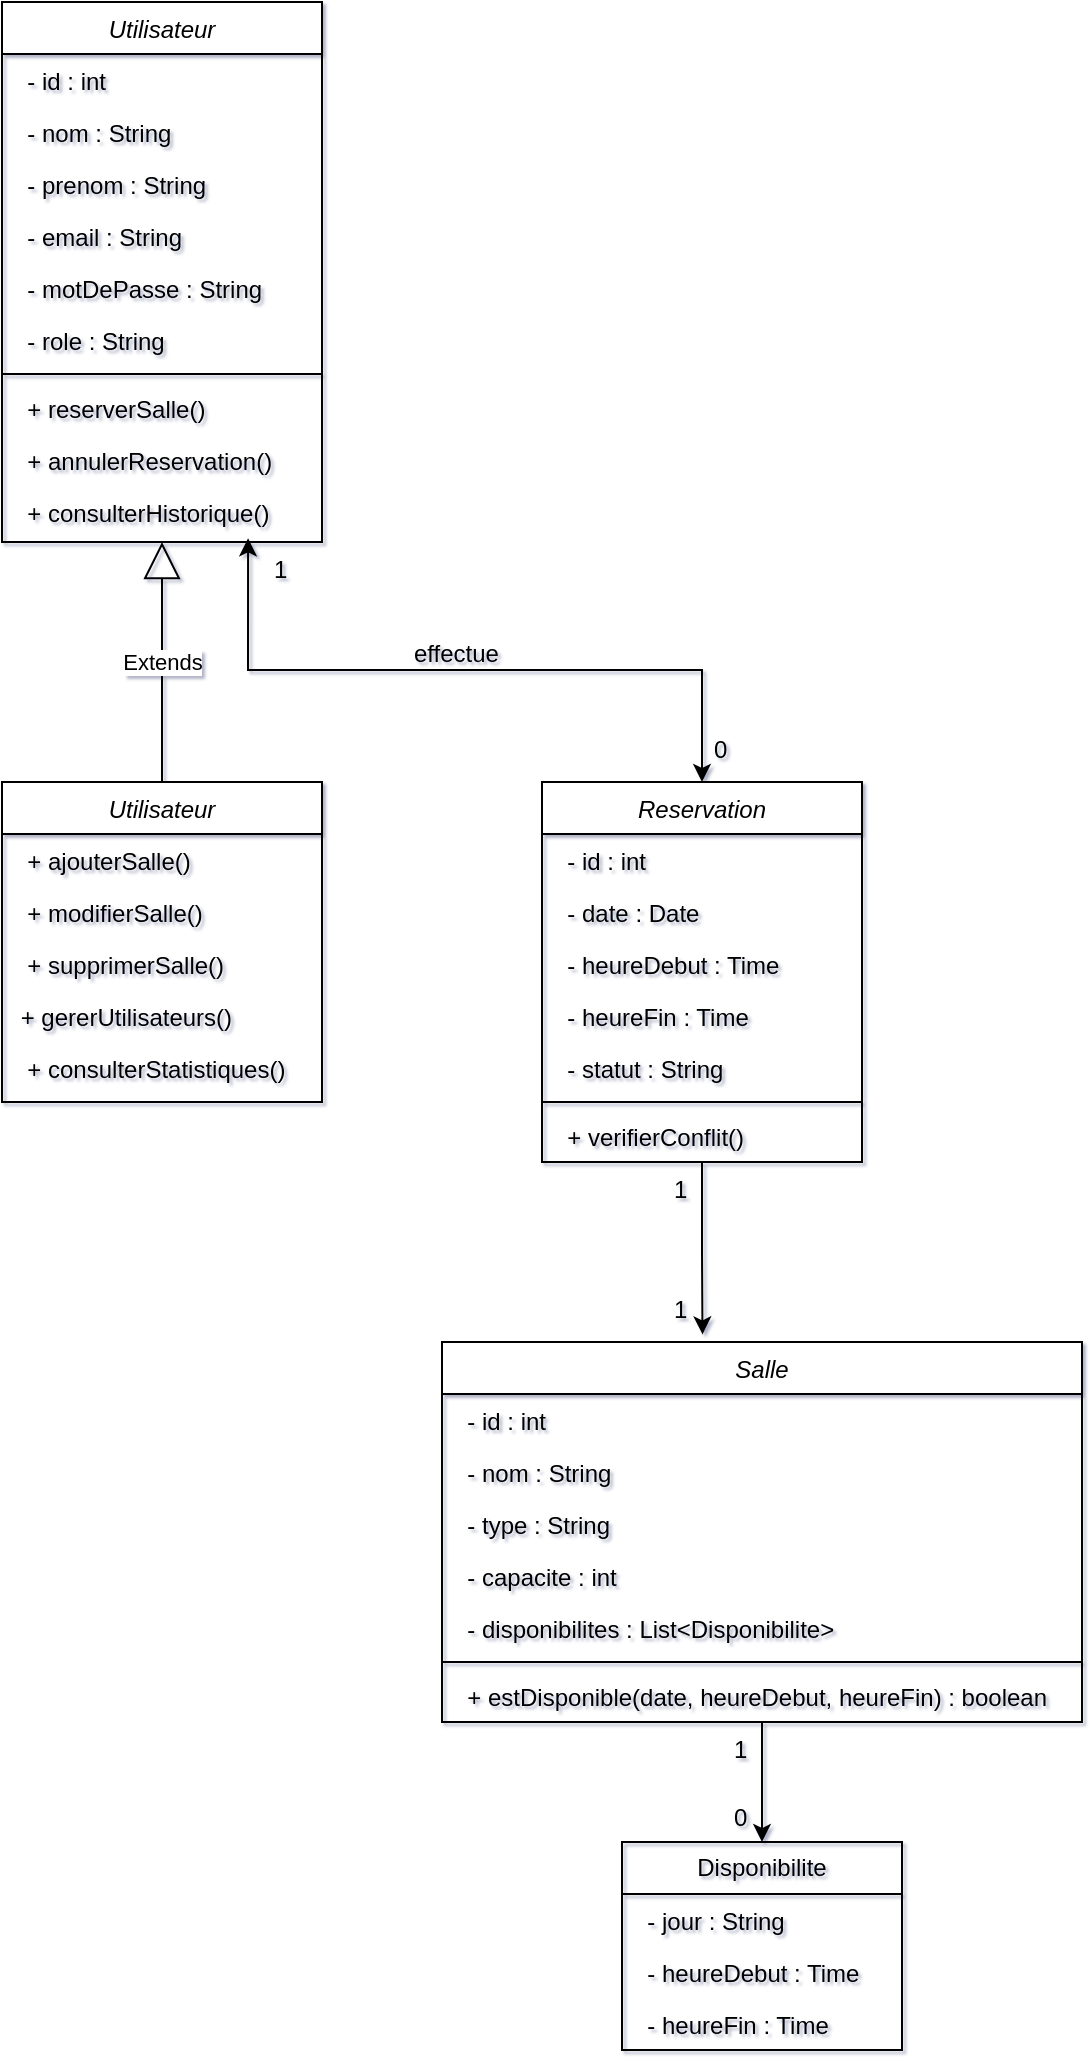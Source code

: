 <mxfile version="27.0.5">
  <diagram id="C5RBs43oDa-KdzZeNtuy" name="Page-1">
    <mxGraphModel dx="1783" dy="1045" grid="1" gridSize="10" guides="1" tooltips="1" connect="1" arrows="1" fold="1" page="1" pageScale="1" pageWidth="827" pageHeight="1169" background="#ffffff" math="0" shadow="1">
      <root>
        <mxCell id="WIyWlLk6GJQsqaUBKTNV-0" />
        <mxCell id="WIyWlLk6GJQsqaUBKTNV-1" parent="WIyWlLk6GJQsqaUBKTNV-0" />
        <mxCell id="zkfFHV4jXpPFQw0GAbJ--0" value="Utilisateur" style="swimlane;fontStyle=2;align=center;verticalAlign=top;childLayout=stackLayout;horizontal=1;startSize=26;horizontalStack=0;resizeParent=1;resizeLast=0;collapsible=1;marginBottom=0;rounded=0;shadow=0;strokeWidth=1;" parent="WIyWlLk6GJQsqaUBKTNV-1" vertex="1">
          <mxGeometry x="220" y="110" width="160" height="270" as="geometry">
            <mxRectangle x="230" y="140" width="160" height="26" as="alternateBounds" />
          </mxGeometry>
        </mxCell>
        <mxCell id="zkfFHV4jXpPFQw0GAbJ--1" value="  - id : int" style="text;align=left;verticalAlign=top;spacingLeft=4;spacingRight=4;overflow=hidden;rotatable=0;points=[[0,0.5],[1,0.5]];portConstraint=eastwest;" parent="zkfFHV4jXpPFQw0GAbJ--0" vertex="1">
          <mxGeometry y="26" width="160" height="26" as="geometry" />
        </mxCell>
        <mxCell id="zkfFHV4jXpPFQw0GAbJ--2" value="  - nom : String" style="text;align=left;verticalAlign=top;spacingLeft=4;spacingRight=4;overflow=hidden;rotatable=0;points=[[0,0.5],[1,0.5]];portConstraint=eastwest;rounded=0;shadow=0;html=0;" parent="zkfFHV4jXpPFQw0GAbJ--0" vertex="1">
          <mxGeometry y="52" width="160" height="26" as="geometry" />
        </mxCell>
        <mxCell id="zkfFHV4jXpPFQw0GAbJ--3" value="  - prenom : String" style="text;align=left;verticalAlign=top;spacingLeft=4;spacingRight=4;overflow=hidden;rotatable=0;points=[[0,0.5],[1,0.5]];portConstraint=eastwest;rounded=0;shadow=0;html=0;" parent="zkfFHV4jXpPFQw0GAbJ--0" vertex="1">
          <mxGeometry y="78" width="160" height="26" as="geometry" />
        </mxCell>
        <mxCell id="PLnAijIGzrxunGsDiSS9-3" value="  - email : String&#xa;" style="text;align=left;verticalAlign=top;spacingLeft=4;spacingRight=4;overflow=hidden;rotatable=0;points=[[0,0.5],[1,0.5]];portConstraint=eastwest;rounded=0;shadow=0;html=0;" vertex="1" parent="zkfFHV4jXpPFQw0GAbJ--0">
          <mxGeometry y="104" width="160" height="26" as="geometry" />
        </mxCell>
        <mxCell id="PLnAijIGzrxunGsDiSS9-4" value="  - motDePasse : String" style="text;align=left;verticalAlign=top;spacingLeft=4;spacingRight=4;overflow=hidden;rotatable=0;points=[[0,0.5],[1,0.5]];portConstraint=eastwest;rounded=0;shadow=0;html=0;" vertex="1" parent="zkfFHV4jXpPFQw0GAbJ--0">
          <mxGeometry y="130" width="160" height="26" as="geometry" />
        </mxCell>
        <mxCell id="PLnAijIGzrxunGsDiSS9-5" value="  - role : String" style="text;align=left;verticalAlign=top;spacingLeft=4;spacingRight=4;overflow=hidden;rotatable=0;points=[[0,0.5],[1,0.5]];portConstraint=eastwest;rounded=0;shadow=0;html=0;" vertex="1" parent="zkfFHV4jXpPFQw0GAbJ--0">
          <mxGeometry y="156" width="160" height="26" as="geometry" />
        </mxCell>
        <mxCell id="PLnAijIGzrxunGsDiSS9-2" value="" style="line;html=1;strokeWidth=1;align=left;verticalAlign=middle;spacingTop=-1;spacingLeft=3;spacingRight=3;rotatable=0;labelPosition=right;points=[];portConstraint=eastwest;" vertex="1" parent="zkfFHV4jXpPFQw0GAbJ--0">
          <mxGeometry y="182" width="160" height="8" as="geometry" />
        </mxCell>
        <mxCell id="PLnAijIGzrxunGsDiSS9-7" value="  + reserverSalle()" style="text;align=left;verticalAlign=top;spacingLeft=4;spacingRight=4;overflow=hidden;rotatable=0;points=[[0,0.5],[1,0.5]];portConstraint=eastwest;rounded=0;shadow=0;html=0;" vertex="1" parent="zkfFHV4jXpPFQw0GAbJ--0">
          <mxGeometry y="190" width="160" height="26" as="geometry" />
        </mxCell>
        <mxCell id="PLnAijIGzrxunGsDiSS9-9" value="  + annulerReservation()&#xa;" style="text;align=left;verticalAlign=top;spacingLeft=4;spacingRight=4;overflow=hidden;rotatable=0;points=[[0,0.5],[1,0.5]];portConstraint=eastwest;rounded=0;shadow=0;html=0;" vertex="1" parent="zkfFHV4jXpPFQw0GAbJ--0">
          <mxGeometry y="216" width="160" height="26" as="geometry" />
        </mxCell>
        <mxCell id="PLnAijIGzrxunGsDiSS9-8" value="  + consulterHistorique()&#xa;" style="text;align=left;verticalAlign=top;spacingLeft=4;spacingRight=4;overflow=hidden;rotatable=0;points=[[0,0.5],[1,0.5]];portConstraint=eastwest;rounded=0;shadow=0;html=0;" vertex="1" parent="zkfFHV4jXpPFQw0GAbJ--0">
          <mxGeometry y="242" width="160" height="26" as="geometry" />
        </mxCell>
        <mxCell id="PLnAijIGzrxunGsDiSS9-10" value="Utilisateur" style="swimlane;fontStyle=2;align=center;verticalAlign=top;childLayout=stackLayout;horizontal=1;startSize=26;horizontalStack=0;resizeParent=1;resizeLast=0;collapsible=1;marginBottom=0;rounded=0;shadow=0;strokeWidth=1;" vertex="1" parent="WIyWlLk6GJQsqaUBKTNV-1">
          <mxGeometry x="220" y="500" width="160" height="160" as="geometry">
            <mxRectangle x="230" y="140" width="160" height="26" as="alternateBounds" />
          </mxGeometry>
        </mxCell>
        <mxCell id="PLnAijIGzrxunGsDiSS9-11" value="  + ajouterSalle()" style="text;align=left;verticalAlign=top;spacingLeft=4;spacingRight=4;overflow=hidden;rotatable=0;points=[[0,0.5],[1,0.5]];portConstraint=eastwest;" vertex="1" parent="PLnAijIGzrxunGsDiSS9-10">
          <mxGeometry y="26" width="160" height="26" as="geometry" />
        </mxCell>
        <mxCell id="PLnAijIGzrxunGsDiSS9-12" value="  + modifierSalle()&#xa;" style="text;align=left;verticalAlign=top;spacingLeft=4;spacingRight=4;overflow=hidden;rotatable=0;points=[[0,0.5],[1,0.5]];portConstraint=eastwest;rounded=0;shadow=0;html=0;" vertex="1" parent="PLnAijIGzrxunGsDiSS9-10">
          <mxGeometry y="52" width="160" height="26" as="geometry" />
        </mxCell>
        <mxCell id="PLnAijIGzrxunGsDiSS9-13" value="  + supprimerSalle()&#xa; " style="text;align=left;verticalAlign=top;spacingLeft=4;spacingRight=4;overflow=hidden;rotatable=0;points=[[0,0.5],[1,0.5]];portConstraint=eastwest;rounded=0;shadow=0;html=0;" vertex="1" parent="PLnAijIGzrxunGsDiSS9-10">
          <mxGeometry y="78" width="160" height="26" as="geometry" />
        </mxCell>
        <mxCell id="PLnAijIGzrxunGsDiSS9-14" value=" + gererUtilisateurs()&#xa;" style="text;align=left;verticalAlign=top;spacingLeft=4;spacingRight=4;overflow=hidden;rotatable=0;points=[[0,0.5],[1,0.5]];portConstraint=eastwest;rounded=0;shadow=0;html=0;" vertex="1" parent="PLnAijIGzrxunGsDiSS9-10">
          <mxGeometry y="104" width="160" height="26" as="geometry" />
        </mxCell>
        <mxCell id="PLnAijIGzrxunGsDiSS9-15" value="  + consulterStatistiques()" style="text;align=left;verticalAlign=top;spacingLeft=4;spacingRight=4;overflow=hidden;rotatable=0;points=[[0,0.5],[1,0.5]];portConstraint=eastwest;rounded=0;shadow=0;html=0;" vertex="1" parent="PLnAijIGzrxunGsDiSS9-10">
          <mxGeometry y="130" width="160" height="26" as="geometry" />
        </mxCell>
        <mxCell id="PLnAijIGzrxunGsDiSS9-25" value="Extends" style="endArrow=block;endSize=16;endFill=0;html=1;rounded=0;exitX=0.5;exitY=0;exitDx=0;exitDy=0;entryX=0.5;entryY=1;entryDx=0;entryDy=0;" edge="1" parent="WIyWlLk6GJQsqaUBKTNV-1" source="PLnAijIGzrxunGsDiSS9-10" target="zkfFHV4jXpPFQw0GAbJ--0">
          <mxGeometry width="160" relative="1" as="geometry">
            <mxPoint x="270" y="450" as="sourcePoint" />
            <mxPoint x="300" y="390" as="targetPoint" />
          </mxGeometry>
        </mxCell>
        <mxCell id="PLnAijIGzrxunGsDiSS9-30" value="Reservation" style="swimlane;fontStyle=2;align=center;verticalAlign=top;childLayout=stackLayout;horizontal=1;startSize=26;horizontalStack=0;resizeParent=1;resizeLast=0;collapsible=1;marginBottom=0;rounded=0;shadow=0;strokeWidth=1;" vertex="1" parent="WIyWlLk6GJQsqaUBKTNV-1">
          <mxGeometry x="490" y="500" width="160" height="190" as="geometry">
            <mxRectangle x="230" y="140" width="160" height="26" as="alternateBounds" />
          </mxGeometry>
        </mxCell>
        <mxCell id="PLnAijIGzrxunGsDiSS9-31" value="  - id : int&#xa;" style="text;align=left;verticalAlign=top;spacingLeft=4;spacingRight=4;overflow=hidden;rotatable=0;points=[[0,0.5],[1,0.5]];portConstraint=eastwest;" vertex="1" parent="PLnAijIGzrxunGsDiSS9-30">
          <mxGeometry y="26" width="160" height="26" as="geometry" />
        </mxCell>
        <mxCell id="PLnAijIGzrxunGsDiSS9-32" value="  - date : Date&#xa;" style="text;align=left;verticalAlign=top;spacingLeft=4;spacingRight=4;overflow=hidden;rotatable=0;points=[[0,0.5],[1,0.5]];portConstraint=eastwest;rounded=0;shadow=0;html=0;" vertex="1" parent="PLnAijIGzrxunGsDiSS9-30">
          <mxGeometry y="52" width="160" height="26" as="geometry" />
        </mxCell>
        <mxCell id="PLnAijIGzrxunGsDiSS9-33" value="  - heureDebut : Time&#xa;" style="text;align=left;verticalAlign=top;spacingLeft=4;spacingRight=4;overflow=hidden;rotatable=0;points=[[0,0.5],[1,0.5]];portConstraint=eastwest;rounded=0;shadow=0;html=0;" vertex="1" parent="PLnAijIGzrxunGsDiSS9-30">
          <mxGeometry y="78" width="160" height="26" as="geometry" />
        </mxCell>
        <mxCell id="PLnAijIGzrxunGsDiSS9-34" value="  - heureFin : Time" style="text;align=left;verticalAlign=top;spacingLeft=4;spacingRight=4;overflow=hidden;rotatable=0;points=[[0,0.5],[1,0.5]];portConstraint=eastwest;rounded=0;shadow=0;html=0;" vertex="1" parent="PLnAijIGzrxunGsDiSS9-30">
          <mxGeometry y="104" width="160" height="26" as="geometry" />
        </mxCell>
        <mxCell id="PLnAijIGzrxunGsDiSS9-35" value="  - statut : String&#xa;" style="text;align=left;verticalAlign=top;spacingLeft=4;spacingRight=4;overflow=hidden;rotatable=0;points=[[0,0.5],[1,0.5]];portConstraint=eastwest;rounded=0;shadow=0;html=0;" vertex="1" parent="PLnAijIGzrxunGsDiSS9-30">
          <mxGeometry y="130" width="160" height="26" as="geometry" />
        </mxCell>
        <mxCell id="PLnAijIGzrxunGsDiSS9-37" value="" style="line;html=1;strokeWidth=1;align=left;verticalAlign=middle;spacingTop=-1;spacingLeft=3;spacingRight=3;rotatable=0;labelPosition=right;points=[];portConstraint=eastwest;" vertex="1" parent="PLnAijIGzrxunGsDiSS9-30">
          <mxGeometry y="156" width="160" height="8" as="geometry" />
        </mxCell>
        <mxCell id="PLnAijIGzrxunGsDiSS9-38" value="  + verifierConflit()&#xa;" style="text;align=left;verticalAlign=top;spacingLeft=4;spacingRight=4;overflow=hidden;rotatable=0;points=[[0,0.5],[1,0.5]];portConstraint=eastwest;rounded=0;shadow=0;html=0;" vertex="1" parent="PLnAijIGzrxunGsDiSS9-30">
          <mxGeometry y="164" width="160" height="26" as="geometry" />
        </mxCell>
        <mxCell id="PLnAijIGzrxunGsDiSS9-44" style="edgeStyle=orthogonalEdgeStyle;rounded=0;orthogonalLoop=1;jettySize=auto;html=1;entryX=0.5;entryY=0;entryDx=0;entryDy=0;" edge="1" parent="WIyWlLk6GJQsqaUBKTNV-1" source="PLnAijIGzrxunGsDiSS9-42" target="PLnAijIGzrxunGsDiSS9-30">
          <mxGeometry relative="1" as="geometry" />
        </mxCell>
        <mxCell id="PLnAijIGzrxunGsDiSS9-42" value="" style="line;strokeWidth=1;fillColor=none;align=left;verticalAlign=middle;spacingTop=-1;spacingLeft=3;spacingRight=3;rotatable=0;labelPosition=right;points=[];portConstraint=eastwest;strokeColor=inherit;" vertex="1" parent="WIyWlLk6GJQsqaUBKTNV-1">
          <mxGeometry x="414" y="440" width="40" height="8" as="geometry" />
        </mxCell>
        <mxCell id="PLnAijIGzrxunGsDiSS9-43" style="edgeStyle=orthogonalEdgeStyle;rounded=0;orthogonalLoop=1;jettySize=auto;html=1;entryX=0.769;entryY=1.006;entryDx=0;entryDy=0;entryPerimeter=0;" edge="1" parent="WIyWlLk6GJQsqaUBKTNV-1" source="PLnAijIGzrxunGsDiSS9-42" target="PLnAijIGzrxunGsDiSS9-8">
          <mxGeometry relative="1" as="geometry" />
        </mxCell>
        <mxCell id="PLnAijIGzrxunGsDiSS9-45" value="effectue" style="text;strokeColor=none;fillColor=none;align=left;verticalAlign=top;spacingLeft=4;spacingRight=4;overflow=hidden;rotatable=0;points=[[0,0.5],[1,0.5]];portConstraint=eastwest;whiteSpace=wrap;html=1;" vertex="1" parent="WIyWlLk6GJQsqaUBKTNV-1">
          <mxGeometry x="420" y="422" width="100" height="26" as="geometry" />
        </mxCell>
        <mxCell id="PLnAijIGzrxunGsDiSS9-46" value="1" style="text;strokeColor=none;fillColor=none;align=left;verticalAlign=top;spacingLeft=4;spacingRight=4;overflow=hidden;rotatable=0;points=[[0,0.5],[1,0.5]];portConstraint=eastwest;whiteSpace=wrap;html=1;" vertex="1" parent="WIyWlLk6GJQsqaUBKTNV-1">
          <mxGeometry x="350" y="380" width="100" height="26" as="geometry" />
        </mxCell>
        <mxCell id="PLnAijIGzrxunGsDiSS9-47" value="0" style="text;strokeColor=none;fillColor=none;align=left;verticalAlign=top;spacingLeft=4;spacingRight=4;overflow=hidden;rotatable=0;points=[[0,0.5],[1,0.5]];portConstraint=eastwest;whiteSpace=wrap;html=1;" vertex="1" parent="WIyWlLk6GJQsqaUBKTNV-1">
          <mxGeometry x="570" y="470" width="100" height="26" as="geometry" />
        </mxCell>
        <mxCell id="PLnAijIGzrxunGsDiSS9-48" value="1" style="text;strokeColor=none;fillColor=none;align=left;verticalAlign=top;spacingLeft=4;spacingRight=4;overflow=hidden;rotatable=0;points=[[0,0.5],[1,0.5]];portConstraint=eastwest;whiteSpace=wrap;html=1;" vertex="1" parent="WIyWlLk6GJQsqaUBKTNV-1">
          <mxGeometry x="550" y="750" width="20" height="26" as="geometry" />
        </mxCell>
        <mxCell id="PLnAijIGzrxunGsDiSS9-51" value="1" style="text;strokeColor=none;fillColor=none;align=left;verticalAlign=top;spacingLeft=4;spacingRight=4;overflow=hidden;rotatable=0;points=[[0,0.5],[1,0.5]];portConstraint=eastwest;whiteSpace=wrap;html=1;" vertex="1" parent="WIyWlLk6GJQsqaUBKTNV-1">
          <mxGeometry x="550" y="690" width="20" height="26" as="geometry" />
        </mxCell>
        <mxCell id="PLnAijIGzrxunGsDiSS9-70" value="" style="edgeStyle=orthogonalEdgeStyle;rounded=0;orthogonalLoop=1;jettySize=auto;html=1;entryX=0.5;entryY=0;entryDx=0;entryDy=0;" edge="1" parent="WIyWlLk6GJQsqaUBKTNV-1" source="PLnAijIGzrxunGsDiSS9-53" target="PLnAijIGzrxunGsDiSS9-64">
          <mxGeometry relative="1" as="geometry">
            <Array as="points" />
          </mxGeometry>
        </mxCell>
        <mxCell id="PLnAijIGzrxunGsDiSS9-53" value="Salle" style="swimlane;fontStyle=2;align=center;verticalAlign=top;childLayout=stackLayout;horizontal=1;startSize=26;horizontalStack=0;resizeParent=1;resizeLast=0;collapsible=1;marginBottom=0;rounded=0;shadow=0;strokeWidth=1;" vertex="1" parent="WIyWlLk6GJQsqaUBKTNV-1">
          <mxGeometry x="440" y="780" width="320" height="190" as="geometry">
            <mxRectangle x="230" y="140" width="160" height="26" as="alternateBounds" />
          </mxGeometry>
        </mxCell>
        <mxCell id="PLnAijIGzrxunGsDiSS9-54" value="  - id : int" style="text;align=left;verticalAlign=top;spacingLeft=4;spacingRight=4;overflow=hidden;rotatable=0;points=[[0,0.5],[1,0.5]];portConstraint=eastwest;" vertex="1" parent="PLnAijIGzrxunGsDiSS9-53">
          <mxGeometry y="26" width="320" height="26" as="geometry" />
        </mxCell>
        <mxCell id="PLnAijIGzrxunGsDiSS9-55" value="  - nom : String&#xa;" style="text;align=left;verticalAlign=top;spacingLeft=4;spacingRight=4;overflow=hidden;rotatable=0;points=[[0,0.5],[1,0.5]];portConstraint=eastwest;rounded=0;shadow=0;html=0;" vertex="1" parent="PLnAijIGzrxunGsDiSS9-53">
          <mxGeometry y="52" width="320" height="26" as="geometry" />
        </mxCell>
        <mxCell id="PLnAijIGzrxunGsDiSS9-56" value="  - type : String&#xa;" style="text;align=left;verticalAlign=top;spacingLeft=4;spacingRight=4;overflow=hidden;rotatable=0;points=[[0,0.5],[1,0.5]];portConstraint=eastwest;rounded=0;shadow=0;html=0;" vertex="1" parent="PLnAijIGzrxunGsDiSS9-53">
          <mxGeometry y="78" width="320" height="26" as="geometry" />
        </mxCell>
        <mxCell id="PLnAijIGzrxunGsDiSS9-57" value="  - capacite : int&#xa;" style="text;align=left;verticalAlign=top;spacingLeft=4;spacingRight=4;overflow=hidden;rotatable=0;points=[[0,0.5],[1,0.5]];portConstraint=eastwest;rounded=0;shadow=0;html=0;" vertex="1" parent="PLnAijIGzrxunGsDiSS9-53">
          <mxGeometry y="104" width="320" height="26" as="geometry" />
        </mxCell>
        <mxCell id="PLnAijIGzrxunGsDiSS9-58" value="  - disponibilites : List&lt;Disponibilite&gt;&#xa;" style="text;align=left;verticalAlign=top;spacingLeft=4;spacingRight=4;overflow=hidden;rotatable=0;points=[[0,0.5],[1,0.5]];portConstraint=eastwest;rounded=0;shadow=0;html=0;" vertex="1" parent="PLnAijIGzrxunGsDiSS9-53">
          <mxGeometry y="130" width="320" height="26" as="geometry" />
        </mxCell>
        <mxCell id="PLnAijIGzrxunGsDiSS9-59" value="" style="line;html=1;strokeWidth=1;align=left;verticalAlign=middle;spacingTop=-1;spacingLeft=3;spacingRight=3;rotatable=0;labelPosition=right;points=[];portConstraint=eastwest;" vertex="1" parent="PLnAijIGzrxunGsDiSS9-53">
          <mxGeometry y="156" width="320" height="8" as="geometry" />
        </mxCell>
        <mxCell id="PLnAijIGzrxunGsDiSS9-60" value="  + estDisponible(date, heureDebut, heureFin) : boolean&#xa;" style="text;align=left;verticalAlign=top;spacingLeft=4;spacingRight=4;overflow=hidden;rotatable=0;points=[[0,0.5],[1,0.5]];portConstraint=eastwest;rounded=0;shadow=0;html=0;" vertex="1" parent="PLnAijIGzrxunGsDiSS9-53">
          <mxGeometry y="164" width="320" height="26" as="geometry" />
        </mxCell>
        <mxCell id="PLnAijIGzrxunGsDiSS9-63" style="edgeStyle=orthogonalEdgeStyle;rounded=0;orthogonalLoop=1;jettySize=auto;html=1;entryX=0.407;entryY=-0.02;entryDx=0;entryDy=0;entryPerimeter=0;" edge="1" parent="WIyWlLk6GJQsqaUBKTNV-1" source="PLnAijIGzrxunGsDiSS9-30" target="PLnAijIGzrxunGsDiSS9-53">
          <mxGeometry relative="1" as="geometry" />
        </mxCell>
        <mxCell id="PLnAijIGzrxunGsDiSS9-64" value="Disponibilite" style="swimlane;fontStyle=0;childLayout=stackLayout;horizontal=1;startSize=26;fillColor=none;horizontalStack=0;resizeParent=1;resizeParentMax=0;resizeLast=0;collapsible=1;marginBottom=0;whiteSpace=wrap;html=1;" vertex="1" parent="WIyWlLk6GJQsqaUBKTNV-1">
          <mxGeometry x="530" y="1030" width="140" height="104" as="geometry" />
        </mxCell>
        <mxCell id="PLnAijIGzrxunGsDiSS9-65" value="&lt;div&gt;&amp;nbsp; - jour : String&lt;/div&gt;&lt;div&gt;&lt;br&gt;&lt;/div&gt;" style="text;strokeColor=none;fillColor=none;align=left;verticalAlign=top;spacingLeft=4;spacingRight=4;overflow=hidden;rotatable=0;points=[[0,0.5],[1,0.5]];portConstraint=eastwest;whiteSpace=wrap;html=1;" vertex="1" parent="PLnAijIGzrxunGsDiSS9-64">
          <mxGeometry y="26" width="140" height="26" as="geometry" />
        </mxCell>
        <mxCell id="PLnAijIGzrxunGsDiSS9-66" value="&lt;div&gt;&amp;nbsp; - heureDebut : Time&lt;/div&gt;&lt;div&gt;&lt;br&gt;&lt;/div&gt;" style="text;strokeColor=none;fillColor=none;align=left;verticalAlign=top;spacingLeft=4;spacingRight=4;overflow=hidden;rotatable=0;points=[[0,0.5],[1,0.5]];portConstraint=eastwest;whiteSpace=wrap;html=1;" vertex="1" parent="PLnAijIGzrxunGsDiSS9-64">
          <mxGeometry y="52" width="140" height="26" as="geometry" />
        </mxCell>
        <mxCell id="PLnAijIGzrxunGsDiSS9-67" value="&lt;div&gt;&amp;nbsp; - heureFin : Time&lt;/div&gt;&lt;div&gt;&lt;br&gt;&lt;/div&gt;" style="text;strokeColor=none;fillColor=none;align=left;verticalAlign=top;spacingLeft=4;spacingRight=4;overflow=hidden;rotatable=0;points=[[0,0.5],[1,0.5]];portConstraint=eastwest;whiteSpace=wrap;html=1;" vertex="1" parent="PLnAijIGzrxunGsDiSS9-64">
          <mxGeometry y="78" width="140" height="26" as="geometry" />
        </mxCell>
        <mxCell id="PLnAijIGzrxunGsDiSS9-71" value="1" style="text;strokeColor=none;fillColor=none;align=left;verticalAlign=top;spacingLeft=4;spacingRight=4;overflow=hidden;rotatable=0;points=[[0,0.5],[1,0.5]];portConstraint=eastwest;whiteSpace=wrap;html=1;" vertex="1" parent="WIyWlLk6GJQsqaUBKTNV-1">
          <mxGeometry x="580" y="970" width="20" height="26" as="geometry" />
        </mxCell>
        <mxCell id="PLnAijIGzrxunGsDiSS9-73" value="0" style="text;strokeColor=none;fillColor=none;align=left;verticalAlign=top;spacingLeft=4;spacingRight=4;overflow=hidden;rotatable=0;points=[[0,0.5],[1,0.5]];portConstraint=eastwest;whiteSpace=wrap;html=1;" vertex="1" parent="WIyWlLk6GJQsqaUBKTNV-1">
          <mxGeometry x="580" y="1004" width="20" height="26" as="geometry" />
        </mxCell>
      </root>
    </mxGraphModel>
  </diagram>
</mxfile>
